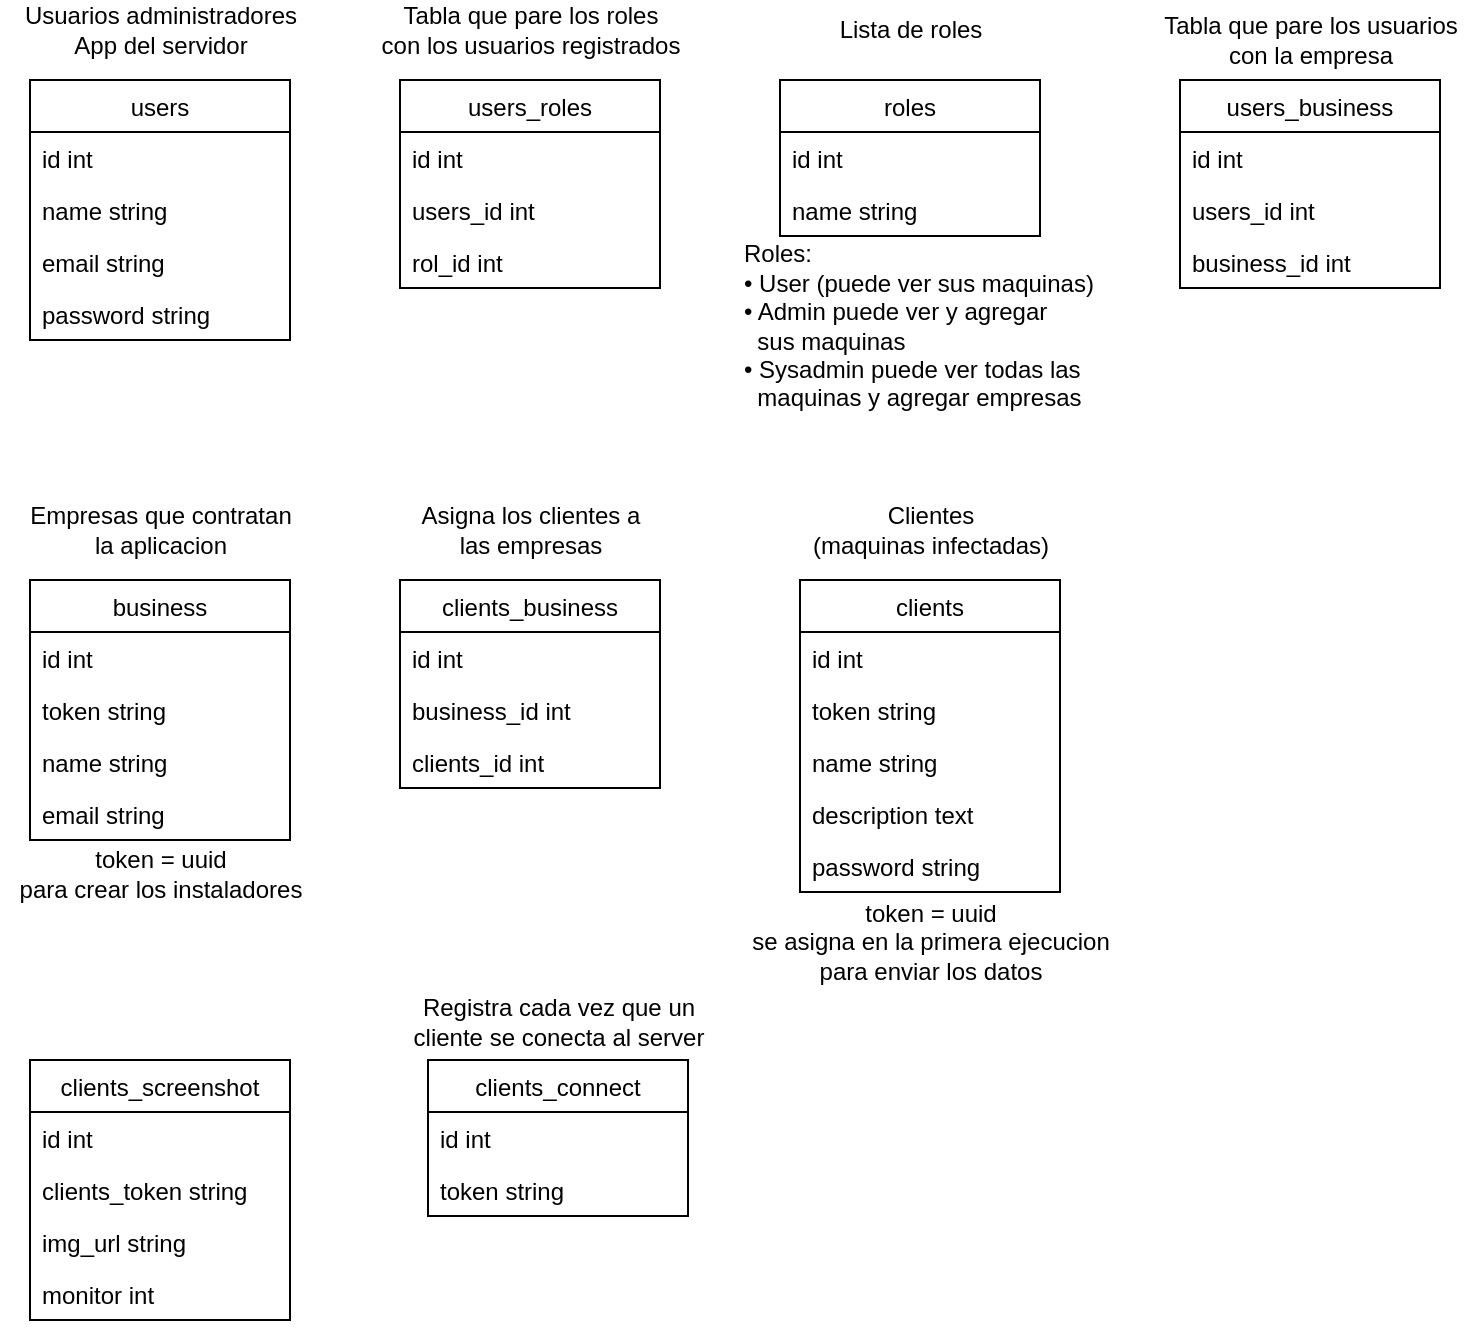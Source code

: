 <mxfile version="14.1.8" type="device"><diagram id="WzElBnlRLBena6MgpJEG" name="Page-1"><mxGraphModel dx="1185" dy="643" grid="1" gridSize="10" guides="1" tooltips="1" connect="1" arrows="1" fold="1" page="1" pageScale="1" pageWidth="827" pageHeight="1169" math="0" shadow="0"><root><mxCell id="0"/><mxCell id="1" parent="0"/><mxCell id="FCGO5O_5a4OQX21wHEqa-21" value="Usuarios administradores&lt;br&gt;App del servidor" style="text;html=1;align=center;verticalAlign=middle;resizable=0;points=[];autosize=1;" vertex="1" parent="1"><mxGeometry x="75" y="20" width="150" height="30" as="geometry"/></mxCell><mxCell id="FCGO5O_5a4OQX21wHEqa-25" value="users" style="swimlane;fontStyle=0;childLayout=stackLayout;horizontal=1;startSize=26;fillColor=none;horizontalStack=0;resizeParent=1;resizeParentMax=0;resizeLast=0;collapsible=1;marginBottom=0;" vertex="1" parent="1"><mxGeometry x="85" y="60" width="130" height="130" as="geometry"/></mxCell><mxCell id="FCGO5O_5a4OQX21wHEqa-26" value="id int" style="text;strokeColor=none;fillColor=none;align=left;verticalAlign=top;spacingLeft=4;spacingRight=4;overflow=hidden;rotatable=0;points=[[0,0.5],[1,0.5]];portConstraint=eastwest;" vertex="1" parent="FCGO5O_5a4OQX21wHEqa-25"><mxGeometry y="26" width="130" height="26" as="geometry"/></mxCell><mxCell id="FCGO5O_5a4OQX21wHEqa-27" value="name string" style="text;strokeColor=none;fillColor=none;align=left;verticalAlign=top;spacingLeft=4;spacingRight=4;overflow=hidden;rotatable=0;points=[[0,0.5],[1,0.5]];portConstraint=eastwest;" vertex="1" parent="FCGO5O_5a4OQX21wHEqa-25"><mxGeometry y="52" width="130" height="26" as="geometry"/></mxCell><mxCell id="FCGO5O_5a4OQX21wHEqa-28" value="email string" style="text;strokeColor=none;fillColor=none;align=left;verticalAlign=top;spacingLeft=4;spacingRight=4;overflow=hidden;rotatable=0;points=[[0,0.5],[1,0.5]];portConstraint=eastwest;" vertex="1" parent="FCGO5O_5a4OQX21wHEqa-25"><mxGeometry y="78" width="130" height="26" as="geometry"/></mxCell><mxCell id="FCGO5O_5a4OQX21wHEqa-29" value="password string" style="text;strokeColor=none;fillColor=none;align=left;verticalAlign=top;spacingLeft=4;spacingRight=4;overflow=hidden;rotatable=0;points=[[0,0.5],[1,0.5]];portConstraint=eastwest;" vertex="1" parent="FCGO5O_5a4OQX21wHEqa-25"><mxGeometry y="104" width="130" height="26" as="geometry"/></mxCell><mxCell id="FCGO5O_5a4OQX21wHEqa-30" value="users_roles" style="swimlane;fontStyle=0;childLayout=stackLayout;horizontal=1;startSize=26;fillColor=none;horizontalStack=0;resizeParent=1;resizeParentMax=0;resizeLast=0;collapsible=1;marginBottom=0;" vertex="1" parent="1"><mxGeometry x="270" y="60" width="130" height="104" as="geometry"/></mxCell><mxCell id="FCGO5O_5a4OQX21wHEqa-31" value="id int" style="text;strokeColor=none;fillColor=none;align=left;verticalAlign=top;spacingLeft=4;spacingRight=4;overflow=hidden;rotatable=0;points=[[0,0.5],[1,0.5]];portConstraint=eastwest;" vertex="1" parent="FCGO5O_5a4OQX21wHEqa-30"><mxGeometry y="26" width="130" height="26" as="geometry"/></mxCell><mxCell id="FCGO5O_5a4OQX21wHEqa-32" value="users_id int" style="text;strokeColor=none;fillColor=none;align=left;verticalAlign=top;spacingLeft=4;spacingRight=4;overflow=hidden;rotatable=0;points=[[0,0.5],[1,0.5]];portConstraint=eastwest;" vertex="1" parent="FCGO5O_5a4OQX21wHEqa-30"><mxGeometry y="52" width="130" height="26" as="geometry"/></mxCell><mxCell id="FCGO5O_5a4OQX21wHEqa-33" value="rol_id int" style="text;strokeColor=none;fillColor=none;align=left;verticalAlign=top;spacingLeft=4;spacingRight=4;overflow=hidden;rotatable=0;points=[[0,0.5],[1,0.5]];portConstraint=eastwest;" vertex="1" parent="FCGO5O_5a4OQX21wHEqa-30"><mxGeometry y="78" width="130" height="26" as="geometry"/></mxCell><mxCell id="FCGO5O_5a4OQX21wHEqa-48" value="roles" style="swimlane;fontStyle=0;childLayout=stackLayout;horizontal=1;startSize=26;fillColor=none;horizontalStack=0;resizeParent=1;resizeParentMax=0;resizeLast=0;collapsible=1;marginBottom=0;" vertex="1" parent="1"><mxGeometry x="460" y="60" width="130" height="78" as="geometry"/></mxCell><mxCell id="FCGO5O_5a4OQX21wHEqa-49" value="id int" style="text;strokeColor=none;fillColor=none;align=left;verticalAlign=top;spacingLeft=4;spacingRight=4;overflow=hidden;rotatable=0;points=[[0,0.5],[1,0.5]];portConstraint=eastwest;" vertex="1" parent="FCGO5O_5a4OQX21wHEqa-48"><mxGeometry y="26" width="130" height="26" as="geometry"/></mxCell><mxCell id="FCGO5O_5a4OQX21wHEqa-50" value="name string" style="text;strokeColor=none;fillColor=none;align=left;verticalAlign=top;spacingLeft=4;spacingRight=4;overflow=hidden;rotatable=0;points=[[0,0.5],[1,0.5]];portConstraint=eastwest;" vertex="1" parent="FCGO5O_5a4OQX21wHEqa-48"><mxGeometry y="52" width="130" height="26" as="geometry"/></mxCell><mxCell id="FCGO5O_5a4OQX21wHEqa-57" value="Tabla que pare los roles&lt;br&gt;con los usuarios registrados" style="text;html=1;align=center;verticalAlign=middle;resizable=0;points=[];autosize=1;" vertex="1" parent="1"><mxGeometry x="255" y="20" width="160" height="30" as="geometry"/></mxCell><mxCell id="FCGO5O_5a4OQX21wHEqa-58" value="Lista de roles" style="text;html=1;align=center;verticalAlign=middle;resizable=0;points=[];autosize=1;" vertex="1" parent="1"><mxGeometry x="480" y="25" width="90" height="20" as="geometry"/></mxCell><mxCell id="FCGO5O_5a4OQX21wHEqa-59" value="Roles:&lt;br&gt;• User (puede ver sus maquinas)&lt;br&gt;• Admin puede ver y agregar&lt;br&gt;&amp;nbsp; sus maquinas&lt;br&gt;• Sysadmin puede ver todas las&lt;br&gt;&amp;nbsp; maquinas y agregar empresas" style="text;html=1;align=left;verticalAlign=middle;resizable=0;points=[];autosize=1;" vertex="1" parent="1"><mxGeometry x="440" y="138" width="190" height="90" as="geometry"/></mxCell><mxCell id="FCGO5O_5a4OQX21wHEqa-60" value="business" style="swimlane;fontStyle=0;childLayout=stackLayout;horizontal=1;startSize=26;fillColor=none;horizontalStack=0;resizeParent=1;resizeParentMax=0;resizeLast=0;collapsible=1;marginBottom=0;" vertex="1" parent="1"><mxGeometry x="85" y="310" width="130" height="130" as="geometry"><mxRectangle x="670" y="340" width="60" height="26" as="alternateBounds"/></mxGeometry></mxCell><mxCell id="FCGO5O_5a4OQX21wHEqa-61" value="id int" style="text;strokeColor=none;fillColor=none;align=left;verticalAlign=top;spacingLeft=4;spacingRight=4;overflow=hidden;rotatable=0;points=[[0,0.5],[1,0.5]];portConstraint=eastwest;" vertex="1" parent="FCGO5O_5a4OQX21wHEqa-60"><mxGeometry y="26" width="130" height="26" as="geometry"/></mxCell><mxCell id="FCGO5O_5a4OQX21wHEqa-90" value="token string" style="text;strokeColor=none;fillColor=none;align=left;verticalAlign=top;spacingLeft=4;spacingRight=4;overflow=hidden;rotatable=0;points=[[0,0.5],[1,0.5]];portConstraint=eastwest;" vertex="1" parent="FCGO5O_5a4OQX21wHEqa-60"><mxGeometry y="52" width="130" height="26" as="geometry"/></mxCell><mxCell id="FCGO5O_5a4OQX21wHEqa-62" value="name string" style="text;strokeColor=none;fillColor=none;align=left;verticalAlign=top;spacingLeft=4;spacingRight=4;overflow=hidden;rotatable=0;points=[[0,0.5],[1,0.5]];portConstraint=eastwest;" vertex="1" parent="FCGO5O_5a4OQX21wHEqa-60"><mxGeometry y="78" width="130" height="26" as="geometry"/></mxCell><mxCell id="FCGO5O_5a4OQX21wHEqa-63" value="email string" style="text;strokeColor=none;fillColor=none;align=left;verticalAlign=top;spacingLeft=4;spacingRight=4;overflow=hidden;rotatable=0;points=[[0,0.5],[1,0.5]];portConstraint=eastwest;" vertex="1" parent="FCGO5O_5a4OQX21wHEqa-60"><mxGeometry y="104" width="130" height="26" as="geometry"/></mxCell><mxCell id="FCGO5O_5a4OQX21wHEqa-69" value="clients_business" style="swimlane;fontStyle=0;childLayout=stackLayout;horizontal=1;startSize=26;fillColor=none;horizontalStack=0;resizeParent=1;resizeParentMax=0;resizeLast=0;collapsible=1;marginBottom=0;" vertex="1" parent="1"><mxGeometry x="270" y="310" width="130" height="104" as="geometry"><mxRectangle x="670" y="340" width="60" height="26" as="alternateBounds"/></mxGeometry></mxCell><mxCell id="FCGO5O_5a4OQX21wHEqa-70" value="id int" style="text;strokeColor=none;fillColor=none;align=left;verticalAlign=top;spacingLeft=4;spacingRight=4;overflow=hidden;rotatable=0;points=[[0,0.5],[1,0.5]];portConstraint=eastwest;" vertex="1" parent="FCGO5O_5a4OQX21wHEqa-69"><mxGeometry y="26" width="130" height="26" as="geometry"/></mxCell><mxCell id="FCGO5O_5a4OQX21wHEqa-72" value="business_id int" style="text;strokeColor=none;fillColor=none;align=left;verticalAlign=top;spacingLeft=4;spacingRight=4;overflow=hidden;rotatable=0;points=[[0,0.5],[1,0.5]];portConstraint=eastwest;" vertex="1" parent="FCGO5O_5a4OQX21wHEqa-69"><mxGeometry y="52" width="130" height="26" as="geometry"/></mxCell><mxCell id="FCGO5O_5a4OQX21wHEqa-71" value="clients_id int" style="text;strokeColor=none;fillColor=none;align=left;verticalAlign=top;spacingLeft=4;spacingRight=4;overflow=hidden;rotatable=0;points=[[0,0.5],[1,0.5]];portConstraint=eastwest;" vertex="1" parent="FCGO5O_5a4OQX21wHEqa-69"><mxGeometry y="78" width="130" height="26" as="geometry"/></mxCell><mxCell id="FCGO5O_5a4OQX21wHEqa-78" value="clients" style="swimlane;fontStyle=0;childLayout=stackLayout;horizontal=1;startSize=26;fillColor=none;horizontalStack=0;resizeParent=1;resizeParentMax=0;resizeLast=0;collapsible=1;marginBottom=0;" vertex="1" parent="1"><mxGeometry x="470" y="310" width="130" height="156" as="geometry"><mxRectangle x="670" y="340" width="60" height="26" as="alternateBounds"/></mxGeometry></mxCell><mxCell id="FCGO5O_5a4OQX21wHEqa-79" value="id int" style="text;strokeColor=none;fillColor=none;align=left;verticalAlign=top;spacingLeft=4;spacingRight=4;overflow=hidden;rotatable=0;points=[[0,0.5],[1,0.5]];portConstraint=eastwest;" vertex="1" parent="FCGO5O_5a4OQX21wHEqa-78"><mxGeometry y="26" width="130" height="26" as="geometry"/></mxCell><mxCell id="FCGO5O_5a4OQX21wHEqa-101" value="token string" style="text;strokeColor=none;fillColor=none;align=left;verticalAlign=top;spacingLeft=4;spacingRight=4;overflow=hidden;rotatable=0;points=[[0,0.5],[1,0.5]];portConstraint=eastwest;" vertex="1" parent="FCGO5O_5a4OQX21wHEqa-78"><mxGeometry y="52" width="130" height="26" as="geometry"/></mxCell><mxCell id="FCGO5O_5a4OQX21wHEqa-80" value="name string" style="text;strokeColor=none;fillColor=none;align=left;verticalAlign=top;spacingLeft=4;spacingRight=4;overflow=hidden;rotatable=0;points=[[0,0.5],[1,0.5]];portConstraint=eastwest;" vertex="1" parent="FCGO5O_5a4OQX21wHEqa-78"><mxGeometry y="78" width="130" height="26" as="geometry"/></mxCell><mxCell id="FCGO5O_5a4OQX21wHEqa-83" value="description text" style="text;strokeColor=none;fillColor=none;align=left;verticalAlign=top;spacingLeft=4;spacingRight=4;overflow=hidden;rotatable=0;points=[[0,0.5],[1,0.5]];portConstraint=eastwest;" vertex="1" parent="FCGO5O_5a4OQX21wHEqa-78"><mxGeometry y="104" width="130" height="26" as="geometry"/></mxCell><mxCell id="FCGO5O_5a4OQX21wHEqa-82" value="password string" style="text;strokeColor=none;fillColor=none;align=left;verticalAlign=top;spacingLeft=4;spacingRight=4;overflow=hidden;rotatable=0;points=[[0,0.5],[1,0.5]];portConstraint=eastwest;" vertex="1" parent="FCGO5O_5a4OQX21wHEqa-78"><mxGeometry y="130" width="130" height="26" as="geometry"/></mxCell><mxCell id="FCGO5O_5a4OQX21wHEqa-87" value="Empresas que contratan&lt;br&gt;la aplicacion" style="text;html=1;align=center;verticalAlign=middle;resizable=0;points=[];autosize=1;" vertex="1" parent="1"><mxGeometry x="75" y="270" width="150" height="30" as="geometry"/></mxCell><mxCell id="FCGO5O_5a4OQX21wHEqa-88" value="Asigna los clientes a&lt;br&gt;las empresas" style="text;html=1;align=center;verticalAlign=middle;resizable=0;points=[];autosize=1;" vertex="1" parent="1"><mxGeometry x="275" y="270" width="120" height="30" as="geometry"/></mxCell><mxCell id="FCGO5O_5a4OQX21wHEqa-89" value="Clientes&lt;br&gt;(maquinas infectadas)" style="text;html=1;align=center;verticalAlign=middle;resizable=0;points=[];autosize=1;" vertex="1" parent="1"><mxGeometry x="470" y="270" width="130" height="30" as="geometry"/></mxCell><mxCell id="FCGO5O_5a4OQX21wHEqa-91" value="token = uuid&lt;br&gt;para crear los instaladores" style="text;html=1;align=center;verticalAlign=middle;resizable=0;points=[];autosize=1;" vertex="1" parent="1"><mxGeometry x="70" y="442" width="160" height="30" as="geometry"/></mxCell><mxCell id="FCGO5O_5a4OQX21wHEqa-92" value="clients_screenshot" style="swimlane;fontStyle=0;childLayout=stackLayout;horizontal=1;startSize=26;fillColor=none;horizontalStack=0;resizeParent=1;resizeParentMax=0;resizeLast=0;collapsible=1;marginBottom=0;" vertex="1" parent="1"><mxGeometry x="85" y="550" width="130" height="130" as="geometry"><mxRectangle x="670" y="340" width="60" height="26" as="alternateBounds"/></mxGeometry></mxCell><mxCell id="FCGO5O_5a4OQX21wHEqa-93" value="id int" style="text;strokeColor=none;fillColor=none;align=left;verticalAlign=top;spacingLeft=4;spacingRight=4;overflow=hidden;rotatable=0;points=[[0,0.5],[1,0.5]];portConstraint=eastwest;" vertex="1" parent="FCGO5O_5a4OQX21wHEqa-92"><mxGeometry y="26" width="130" height="26" as="geometry"/></mxCell><mxCell id="FCGO5O_5a4OQX21wHEqa-94" value="clients_token string" style="text;strokeColor=none;fillColor=none;align=left;verticalAlign=top;spacingLeft=4;spacingRight=4;overflow=hidden;rotatable=0;points=[[0,0.5],[1,0.5]];portConstraint=eastwest;" vertex="1" parent="FCGO5O_5a4OQX21wHEqa-92"><mxGeometry y="52" width="130" height="26" as="geometry"/></mxCell><mxCell id="FCGO5O_5a4OQX21wHEqa-95" value="img_url string" style="text;strokeColor=none;fillColor=none;align=left;verticalAlign=top;spacingLeft=4;spacingRight=4;overflow=hidden;rotatable=0;points=[[0,0.5],[1,0.5]];portConstraint=eastwest;" vertex="1" parent="FCGO5O_5a4OQX21wHEqa-92"><mxGeometry y="78" width="130" height="26" as="geometry"/></mxCell><mxCell id="FCGO5O_5a4OQX21wHEqa-103" value="monitor int" style="text;strokeColor=none;fillColor=none;align=left;verticalAlign=top;spacingLeft=4;spacingRight=4;overflow=hidden;rotatable=0;points=[[0,0.5],[1,0.5]];portConstraint=eastwest;" vertex="1" parent="FCGO5O_5a4OQX21wHEqa-92"><mxGeometry y="104" width="130" height="26" as="geometry"/></mxCell><mxCell id="FCGO5O_5a4OQX21wHEqa-102" value="token = uuid&lt;br&gt;se asigna en la primera ejecucion&lt;br&gt;para enviar los datos" style="text;html=1;align=center;verticalAlign=middle;resizable=0;points=[];autosize=1;" vertex="1" parent="1"><mxGeometry x="440" y="466" width="190" height="50" as="geometry"/></mxCell><mxCell id="FCGO5O_5a4OQX21wHEqa-104" value="users_business" style="swimlane;fontStyle=0;childLayout=stackLayout;horizontal=1;startSize=26;fillColor=none;horizontalStack=0;resizeParent=1;resizeParentMax=0;resizeLast=0;collapsible=1;marginBottom=0;" vertex="1" parent="1"><mxGeometry x="660" y="60" width="130" height="104" as="geometry"/></mxCell><mxCell id="FCGO5O_5a4OQX21wHEqa-105" value="id int" style="text;strokeColor=none;fillColor=none;align=left;verticalAlign=top;spacingLeft=4;spacingRight=4;overflow=hidden;rotatable=0;points=[[0,0.5],[1,0.5]];portConstraint=eastwest;" vertex="1" parent="FCGO5O_5a4OQX21wHEqa-104"><mxGeometry y="26" width="130" height="26" as="geometry"/></mxCell><mxCell id="FCGO5O_5a4OQX21wHEqa-106" value="users_id int" style="text;strokeColor=none;fillColor=none;align=left;verticalAlign=top;spacingLeft=4;spacingRight=4;overflow=hidden;rotatable=0;points=[[0,0.5],[1,0.5]];portConstraint=eastwest;" vertex="1" parent="FCGO5O_5a4OQX21wHEqa-104"><mxGeometry y="52" width="130" height="26" as="geometry"/></mxCell><mxCell id="FCGO5O_5a4OQX21wHEqa-107" value="business_id int" style="text;strokeColor=none;fillColor=none;align=left;verticalAlign=top;spacingLeft=4;spacingRight=4;overflow=hidden;rotatable=0;points=[[0,0.5],[1,0.5]];portConstraint=eastwest;" vertex="1" parent="FCGO5O_5a4OQX21wHEqa-104"><mxGeometry y="78" width="130" height="26" as="geometry"/></mxCell><mxCell id="FCGO5O_5a4OQX21wHEqa-108" value="Tabla que pare los usuarios&lt;br&gt;con la empresa" style="text;html=1;align=center;verticalAlign=middle;resizable=0;points=[];autosize=1;" vertex="1" parent="1"><mxGeometry x="645" y="25" width="160" height="30" as="geometry"/></mxCell><mxCell id="FCGO5O_5a4OQX21wHEqa-109" value="clients_connect" style="swimlane;fontStyle=0;childLayout=stackLayout;horizontal=1;startSize=26;fillColor=none;horizontalStack=0;resizeParent=1;resizeParentMax=0;resizeLast=0;collapsible=1;marginBottom=0;" vertex="1" parent="1"><mxGeometry x="284" y="550" width="130" height="78" as="geometry"><mxRectangle x="670" y="340" width="60" height="26" as="alternateBounds"/></mxGeometry></mxCell><mxCell id="FCGO5O_5a4OQX21wHEqa-110" value="id int" style="text;strokeColor=none;fillColor=none;align=left;verticalAlign=top;spacingLeft=4;spacingRight=4;overflow=hidden;rotatable=0;points=[[0,0.5],[1,0.5]];portConstraint=eastwest;" vertex="1" parent="FCGO5O_5a4OQX21wHEqa-109"><mxGeometry y="26" width="130" height="26" as="geometry"/></mxCell><mxCell id="FCGO5O_5a4OQX21wHEqa-111" value="token string" style="text;strokeColor=none;fillColor=none;align=left;verticalAlign=top;spacingLeft=4;spacingRight=4;overflow=hidden;rotatable=0;points=[[0,0.5],[1,0.5]];portConstraint=eastwest;" vertex="1" parent="FCGO5O_5a4OQX21wHEqa-109"><mxGeometry y="52" width="130" height="26" as="geometry"/></mxCell><mxCell id="FCGO5O_5a4OQX21wHEqa-115" value="Registra cada vez que un&lt;br&gt;cliente se conecta al server" style="text;html=1;align=center;verticalAlign=middle;resizable=0;points=[];autosize=1;" vertex="1" parent="1"><mxGeometry x="269" y="516" width="160" height="30" as="geometry"/></mxCell></root></mxGraphModel></diagram></mxfile>